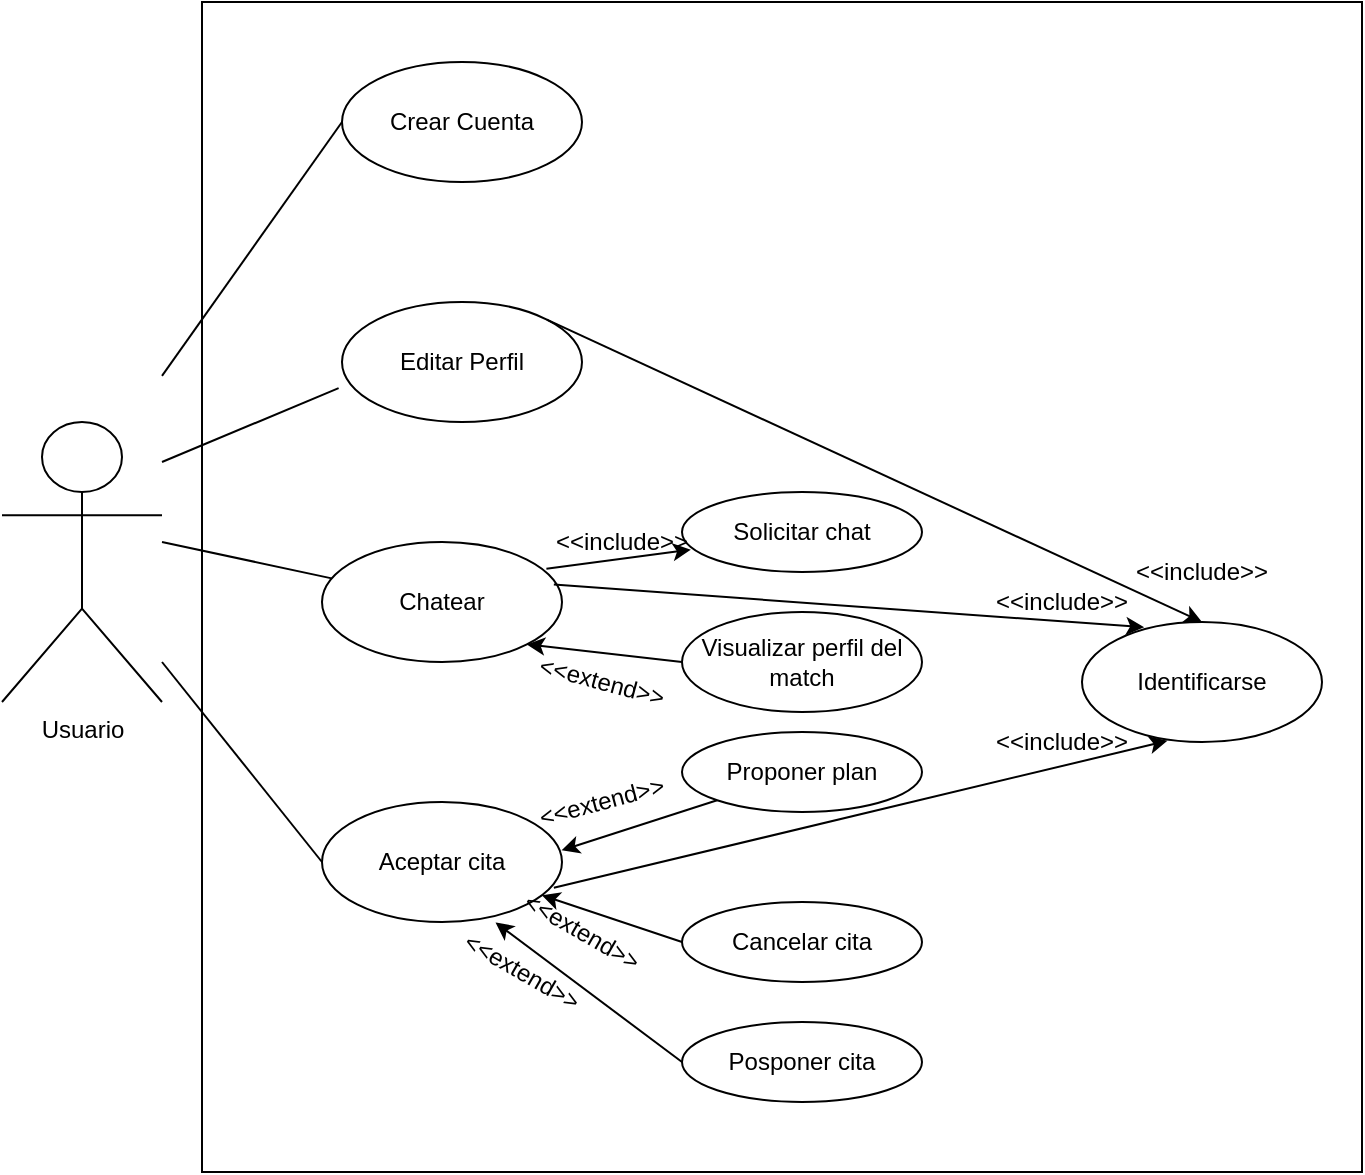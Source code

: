 <mxfile version="18.1.2" type="google"><diagram id="D67RusQE5zzn2LbG7bvm" name="Page-1"><mxGraphModel grid="1" page="1" gridSize="10" guides="1" tooltips="1" connect="1" arrows="1" fold="1" pageScale="1" pageWidth="827" pageHeight="1169" math="0" shadow="0"><root><mxCell id="0"/><mxCell id="1" parent="0"/><mxCell id="bE_IIK8rmdkb890veFBo-81" value="" style="rounded=0;whiteSpace=wrap;html=1;" vertex="1" parent="1"><mxGeometry x="140" y="270" width="580" height="585" as="geometry"/></mxCell><mxCell id="bE_IIK8rmdkb890veFBo-1" value="Usuario" style="shape=umlActor;verticalLabelPosition=bottom;verticalAlign=top;html=1;outlineConnect=0;" vertex="1" parent="1"><mxGeometry x="40" y="480" width="80" height="140" as="geometry"/></mxCell><mxCell id="bE_IIK8rmdkb890veFBo-3" value="Editar Perfil&lt;span style=&quot;color: rgba(0 , 0 , 0 , 0) ; font-family: monospace ; font-size: 0px&quot;&gt;%3CmxGraphModel%3E%3Croot%3E%3CmxCell%20id%3D%220%22%2F%3E%3CmxCell%20id%3D%221%22%20parent%3D%220%22%2F%3E%3CmxCell%20id%3D%222%22%20value%3D%22Crear%20Cuenta%22%20style%3D%22ellipse%3BwhiteSpace%3Dwrap%3Bhtml%3D1%3B%22%20vertex%3D%221%22%20parent%3D%221%22%3E%3CmxGeometry%20x%3D%22310%22%20y%3D%22120%22%20width%3D%22120%22%20height%3D%2280%22%20as%3D%22geometry%22%2F%3E%3C%2FmxCell%3E%3C%2Froot%3E%3C%2FmxGraphModel%3E&lt;/span&gt;" style="ellipse;whiteSpace=wrap;html=1;" vertex="1" parent="1"><mxGeometry x="210" y="420" width="120" height="60" as="geometry"/></mxCell><mxCell id="bE_IIK8rmdkb890veFBo-5" value="Chatear" style="ellipse;whiteSpace=wrap;html=1;" vertex="1" parent="1"><mxGeometry x="200" y="540" width="120" height="60" as="geometry"/></mxCell><mxCell id="bE_IIK8rmdkb890veFBo-6" value="Aceptar cita" style="ellipse;whiteSpace=wrap;html=1;" vertex="1" parent="1"><mxGeometry x="200" y="670" width="120" height="60" as="geometry"/></mxCell><mxCell id="bE_IIK8rmdkb890veFBo-7" value="Solicitar chat" style="ellipse;whiteSpace=wrap;html=1;" vertex="1" parent="1"><mxGeometry x="380" y="515" width="120" height="40" as="geometry"/></mxCell><mxCell id="bE_IIK8rmdkb890veFBo-8" value="Visualizar perfil del match" style="ellipse;whiteSpace=wrap;html=1;" vertex="1" parent="1"><mxGeometry x="380" y="575" width="120" height="50" as="geometry"/></mxCell><mxCell id="bE_IIK8rmdkb890veFBo-9" value="Proponer plan&lt;span style=&quot;color: rgba(0 , 0 , 0 , 0) ; font-family: monospace ; font-size: 0px&quot;&gt;%3CmxGraphModel%3E%3Croot%3E%3CmxCell%20id%3D%220%22%2F%3E%3CmxCell%20id%3D%221%22%20parent%3D%220%22%2F%3E%3CmxCell%20id%3D%222%22%20value%3D%22Visualizar%20perfil%20del%20match%22%20style%3D%22ellipse%3BwhiteSpace%3Dwrap%3Bhtml%3D1%3B%22%20vertex%3D%221%22%20parent%3D%221%22%3E%3CmxGeometry%20x%3D%22540%22%20y%3D%22340%22%20width%3D%22120%22%20height%3D%2280%22%20as%3D%22geometry%22%2F%3E%3C%2FmxCell%3E%3C%2Froot%3E%3C%2FmxGraphModel%3E&lt;/span&gt;" style="ellipse;whiteSpace=wrap;html=1;" vertex="1" parent="1"><mxGeometry x="380" y="635" width="120" height="40" as="geometry"/></mxCell><mxCell id="bE_IIK8rmdkb890veFBo-10" value="Cancelar cita" style="ellipse;whiteSpace=wrap;html=1;" vertex="1" parent="1"><mxGeometry x="380" y="720" width="120" height="40" as="geometry"/></mxCell><mxCell id="bE_IIK8rmdkb890veFBo-11" value="Posponer cita" style="ellipse;whiteSpace=wrap;html=1;" vertex="1" parent="1"><mxGeometry x="380" y="780" width="120" height="40" as="geometry"/></mxCell><mxCell id="bE_IIK8rmdkb890veFBo-12" value="Identificarse" style="ellipse;whiteSpace=wrap;html=1;" vertex="1" parent="1"><mxGeometry x="580" y="580" width="120" height="60" as="geometry"/></mxCell><mxCell id="bE_IIK8rmdkb890veFBo-26" value="" style="endArrow=classic;html=1;rounded=0;entryX=0.998;entryY=0.403;entryDx=0;entryDy=0;exitX=0;exitY=1;exitDx=0;exitDy=0;entryPerimeter=0;" edge="1" parent="1" source="bE_IIK8rmdkb890veFBo-9" target="bE_IIK8rmdkb890veFBo-6"><mxGeometry width="50" height="50" relative="1" as="geometry"><mxPoint x="420" y="660" as="sourcePoint"/><mxPoint x="470" y="610" as="targetPoint"/></mxGeometry></mxCell><mxCell id="bE_IIK8rmdkb890veFBo-27" value="" style="endArrow=classic;html=1;rounded=0;exitX=0;exitY=0.5;exitDx=0;exitDy=0;" edge="1" parent="1" source="bE_IIK8rmdkb890veFBo-10" target="bE_IIK8rmdkb890veFBo-6"><mxGeometry width="50" height="50" relative="1" as="geometry"><mxPoint x="370" y="680" as="sourcePoint"/><mxPoint x="470" y="610" as="targetPoint"/></mxGeometry></mxCell><mxCell id="bE_IIK8rmdkb890veFBo-28" value="" style="endArrow=classic;html=1;rounded=0;exitX=0;exitY=0.5;exitDx=0;exitDy=0;entryX=0.723;entryY=1.004;entryDx=0;entryDy=0;entryPerimeter=0;" edge="1" parent="1" source="bE_IIK8rmdkb890veFBo-11" target="bE_IIK8rmdkb890veFBo-6"><mxGeometry width="50" height="50" relative="1" as="geometry"><mxPoint x="420" y="660" as="sourcePoint"/><mxPoint x="470" y="610" as="targetPoint"/></mxGeometry></mxCell><mxCell id="bE_IIK8rmdkb890veFBo-33" value="" style="endArrow=classic;html=1;rounded=0;exitX=0;exitY=0.5;exitDx=0;exitDy=0;entryX=1;entryY=1;entryDx=0;entryDy=0;" edge="1" parent="1" source="bE_IIK8rmdkb890veFBo-8" target="bE_IIK8rmdkb890veFBo-5"><mxGeometry width="50" height="50" relative="1" as="geometry"><mxPoint x="420" y="550" as="sourcePoint"/><mxPoint x="470" y="500" as="targetPoint"/></mxGeometry></mxCell><mxCell id="bE_IIK8rmdkb890veFBo-34" value="" style="endArrow=classic;html=1;rounded=0;exitX=0.935;exitY=0.223;exitDx=0;exitDy=0;entryX=0.037;entryY=0.721;entryDx=0;entryDy=0;entryPerimeter=0;exitPerimeter=0;" edge="1" parent="1" source="bE_IIK8rmdkb890veFBo-5" target="bE_IIK8rmdkb890veFBo-7"><mxGeometry width="50" height="50" relative="1" as="geometry"><mxPoint x="420" y="550" as="sourcePoint"/><mxPoint x="470" y="500" as="targetPoint"/></mxGeometry></mxCell><mxCell id="bE_IIK8rmdkb890veFBo-35" value="&amp;lt;&amp;lt;include&amp;gt;&amp;gt;" style="text;html=1;strokeColor=none;fillColor=none;align=center;verticalAlign=middle;whiteSpace=wrap;rounded=0;" vertex="1" parent="1"><mxGeometry x="320" y="525" width="60" height="30" as="geometry"/></mxCell><mxCell id="bE_IIK8rmdkb890veFBo-36" value="&amp;lt;&amp;lt;include&amp;gt;&amp;gt;" style="text;html=1;strokeColor=none;fillColor=none;align=center;verticalAlign=middle;whiteSpace=wrap;rounded=0;" vertex="1" parent="1"><mxGeometry x="540" y="555" width="60" height="30" as="geometry"/></mxCell><mxCell id="bE_IIK8rmdkb890veFBo-37" value="&amp;lt;&amp;lt;include&amp;gt;&amp;gt;" style="text;html=1;strokeColor=none;fillColor=none;align=center;verticalAlign=middle;whiteSpace=wrap;rounded=0;" vertex="1" parent="1"><mxGeometry x="610" y="540" width="60" height="30" as="geometry"/></mxCell><mxCell id="bE_IIK8rmdkb890veFBo-38" value="&amp;lt;&amp;lt;include&amp;gt;&amp;gt;" style="text;html=1;strokeColor=none;fillColor=none;align=center;verticalAlign=middle;whiteSpace=wrap;rounded=0;" vertex="1" parent="1"><mxGeometry x="540" y="625" width="60" height="30" as="geometry"/></mxCell><mxCell id="bE_IIK8rmdkb890veFBo-40" value="&amp;lt;&amp;lt;extend&amp;gt;&amp;gt;" style="text;html=1;strokeColor=none;fillColor=none;align=center;verticalAlign=middle;whiteSpace=wrap;rounded=0;rotation=30;" vertex="1" parent="1"><mxGeometry x="300" y="720" width="60" height="30" as="geometry"/></mxCell><mxCell id="bE_IIK8rmdkb890veFBo-42" value="&amp;lt;&amp;lt;extend&amp;gt;&amp;gt;" style="text;html=1;strokeColor=none;fillColor=none;align=center;verticalAlign=middle;whiteSpace=wrap;rounded=0;rotation=30;" vertex="1" parent="1"><mxGeometry x="270" y="740" width="60" height="30" as="geometry"/></mxCell><mxCell id="bE_IIK8rmdkb890veFBo-43" value="&amp;lt;&amp;lt;extend&amp;gt;&amp;gt;" style="text;html=1;strokeColor=none;fillColor=none;align=center;verticalAlign=middle;whiteSpace=wrap;rounded=0;rotation=15;" vertex="1" parent="1"><mxGeometry x="310" y="595" width="60" height="30" as="geometry"/></mxCell><mxCell id="bE_IIK8rmdkb890veFBo-49" value="" style="endArrow=none;html=1;rounded=0;entryX=-0.014;entryY=0.718;entryDx=0;entryDy=0;entryPerimeter=0;" edge="1" parent="1" target="bE_IIK8rmdkb890veFBo-3"><mxGeometry width="50" height="50" relative="1" as="geometry"><mxPoint x="120" y="500" as="sourcePoint"/><mxPoint x="470" y="600" as="targetPoint"/></mxGeometry></mxCell><mxCell id="bE_IIK8rmdkb890veFBo-51" value="" style="endArrow=none;html=1;rounded=0;entryX=0;entryY=0.5;entryDx=0;entryDy=0;" edge="1" parent="1" source="bE_IIK8rmdkb890veFBo-1" target="bE_IIK8rmdkb890veFBo-6"><mxGeometry width="50" height="50" relative="1" as="geometry"><mxPoint x="120" y="640" as="sourcePoint"/><mxPoint x="470" y="600" as="targetPoint"/></mxGeometry></mxCell><mxCell id="bE_IIK8rmdkb890veFBo-53" value="Crear Cuenta" style="ellipse;whiteSpace=wrap;html=1;" vertex="1" parent="1"><mxGeometry x="210" y="300" width="120" height="60" as="geometry"/></mxCell><mxCell id="bE_IIK8rmdkb890veFBo-54" value="" style="endArrow=none;html=1;rounded=0;" edge="1" parent="1" target="bE_IIK8rmdkb890veFBo-5"><mxGeometry width="50" height="50" relative="1" as="geometry"><mxPoint x="120" y="540" as="sourcePoint"/><mxPoint x="470" y="600" as="targetPoint"/></mxGeometry></mxCell><mxCell id="bE_IIK8rmdkb890veFBo-56" value="" style="endArrow=classic;html=1;rounded=0;exitX=1;exitY=0;exitDx=0;exitDy=0;entryX=0.5;entryY=0;entryDx=0;entryDy=0;" edge="1" parent="1" source="bE_IIK8rmdkb890veFBo-3" target="bE_IIK8rmdkb890veFBo-12"><mxGeometry width="50" height="50" relative="1" as="geometry"><mxPoint x="420" y="700" as="sourcePoint"/><mxPoint x="470" y="650" as="targetPoint"/></mxGeometry></mxCell><mxCell id="bE_IIK8rmdkb890veFBo-57" style="edgeStyle=orthogonalEdgeStyle;rounded=0;orthogonalLoop=1;jettySize=auto;html=1;exitX=0.5;exitY=1;exitDx=0;exitDy=0;endArrow=classic;endFill=1;" edge="1" parent="1" source="bE_IIK8rmdkb890veFBo-8" target="bE_IIK8rmdkb890veFBo-8"><mxGeometry relative="1" as="geometry"/></mxCell><mxCell id="bE_IIK8rmdkb890veFBo-58" value="" style="endArrow=classic;html=1;rounded=0;exitX=0.966;exitY=0.355;exitDx=0;exitDy=0;entryX=0.259;entryY=0.044;entryDx=0;entryDy=0;exitPerimeter=0;entryPerimeter=0;" edge="1" parent="1" source="bE_IIK8rmdkb890veFBo-5" target="bE_IIK8rmdkb890veFBo-12"><mxGeometry width="50" height="50" relative="1" as="geometry"><mxPoint x="420" y="700" as="sourcePoint"/><mxPoint x="470" y="650" as="targetPoint"/></mxGeometry></mxCell><mxCell id="bE_IIK8rmdkb890veFBo-72" value="" style="endArrow=classic;html=1;rounded=0;exitX=0.966;exitY=0.714;exitDx=0;exitDy=0;entryX=0.356;entryY=0.99;entryDx=0;entryDy=0;entryPerimeter=0;exitPerimeter=0;" edge="1" parent="1" source="bE_IIK8rmdkb890veFBo-6" target="bE_IIK8rmdkb890veFBo-12"><mxGeometry width="50" height="50" relative="1" as="geometry"><mxPoint x="420" y="740" as="sourcePoint"/><mxPoint x="470" y="690" as="targetPoint"/></mxGeometry></mxCell><mxCell id="bE_IIK8rmdkb890veFBo-76" value="&amp;lt;&amp;lt;extend&amp;gt;&amp;gt;" style="text;html=1;strokeColor=none;fillColor=none;align=center;verticalAlign=middle;whiteSpace=wrap;rounded=0;rotation=-15;" vertex="1" parent="1"><mxGeometry x="310" y="655" width="60" height="30" as="geometry"/></mxCell><mxCell id="qcPca-gCx94lV4PE7xOO-1" value="" style="endArrow=none;html=1;rounded=0;entryX=0;entryY=0.5;entryDx=0;entryDy=0;" edge="1" parent="1" target="bE_IIK8rmdkb890veFBo-53"><mxGeometry width="50" height="50" relative="1" as="geometry"><mxPoint x="120" y="456.92" as="sourcePoint"/><mxPoint x="208.32" y="420.0" as="targetPoint"/></mxGeometry></mxCell></root></mxGraphModel></diagram></mxfile>